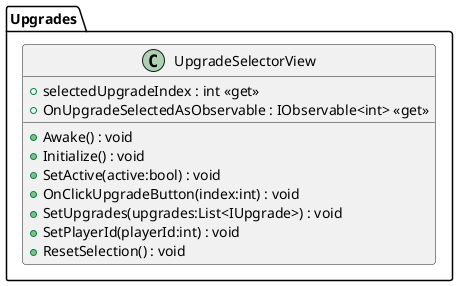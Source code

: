 @startuml
namespace Upgrades{
class UpgradeSelectorView {
    + selectedUpgradeIndex : int <<get>>
    + OnUpgradeSelectedAsObservable : IObservable<int> <<get>>
    + Awake() : void
    + Initialize() : void
    + SetActive(active:bool) : void
    + OnClickUpgradeButton(index:int) : void
    + SetUpgrades(upgrades:List<IUpgrade>) : void
    + SetPlayerId(playerId:int) : void
    + ResetSelection() : void
}
}
@enduml
